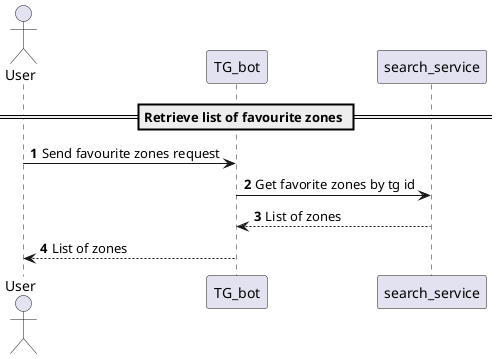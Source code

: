 @startuml
'https://plantuml.com/sequence-diagram

autonumber

actor User

== Retrieve list of favourite zones ==

User -> TG_bot: Send favourite zones request
TG_bot -> search_service: Get favorite zones by tg id
search_service --> TG_bot: List of zones
TG_bot --> User: List of zones

@enduml